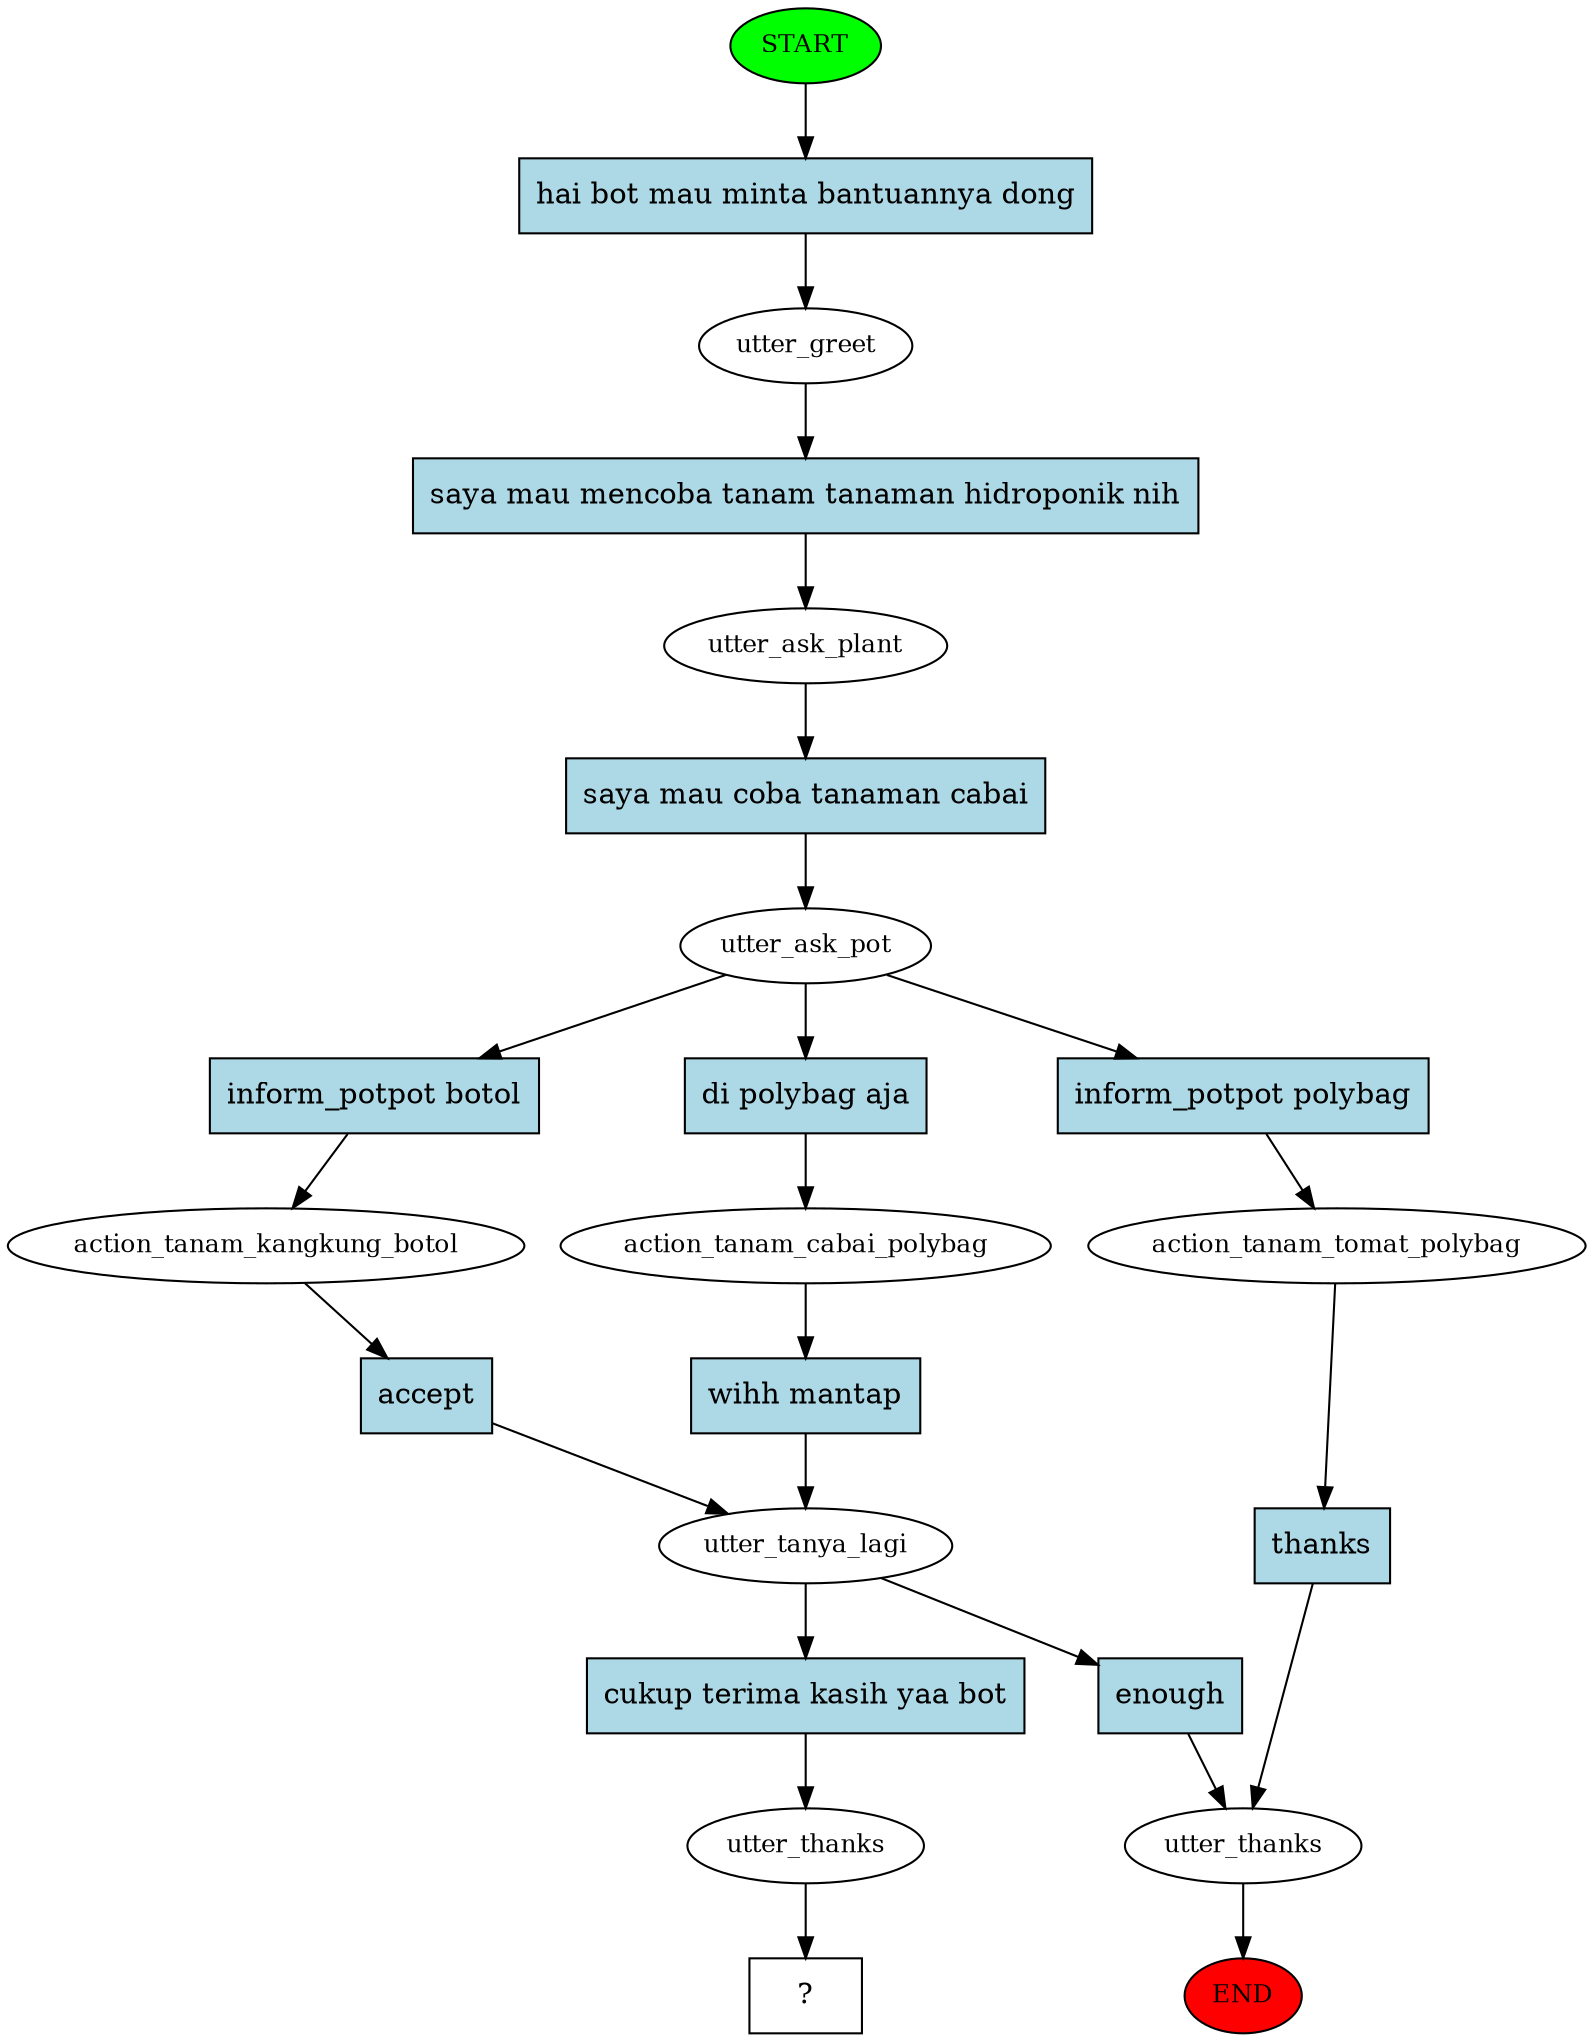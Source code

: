digraph  {
0 [class="start active", fillcolor=green, fontsize=12, label=START, style=filled];
"-1" [class=end, fillcolor=red, fontsize=12, label=END, style=filled];
1 [class=active, fontsize=12, label=utter_greet];
2 [class=active, fontsize=12, label=utter_ask_plant];
3 [class=active, fontsize=12, label=utter_ask_pot];
4 [class="", fontsize=12, label=action_tanam_kangkung_botol];
5 [class=active, fontsize=12, label=utter_tanya_lagi];
6 [class="", fontsize=12, label=utter_thanks];
10 [class="", fontsize=12, label=action_tanam_tomat_polybag];
15 [class=active, fontsize=12, label=action_tanam_cabai_polybag];
17 [class=active, fontsize=12, label=utter_thanks];
18 [class="intent dashed active", label="  ?  ", shape=rect];
19 [class="intent active", fillcolor=lightblue, label="hai bot mau minta bantuannya dong", shape=rect, style=filled];
20 [class="intent active", fillcolor=lightblue, label="saya mau mencoba tanam tanaman hidroponik nih", shape=rect, style=filled];
21 [class="intent active", fillcolor=lightblue, label="saya mau coba tanaman cabai", shape=rect, style=filled];
22 [class=intent, fillcolor=lightblue, label="inform_potpot botol", shape=rect, style=filled];
23 [class=intent, fillcolor=lightblue, label="inform_potpot polybag", shape=rect, style=filled];
24 [class="intent active", fillcolor=lightblue, label="di polybag aja", shape=rect, style=filled];
25 [class=intent, fillcolor=lightblue, label=accept, shape=rect, style=filled];
26 [class=intent, fillcolor=lightblue, label=enough, shape=rect, style=filled];
27 [class="intent active", fillcolor=lightblue, label="cukup terima kasih yaa bot", shape=rect, style=filled];
28 [class=intent, fillcolor=lightblue, label=thanks, shape=rect, style=filled];
29 [class="intent active", fillcolor=lightblue, label="wihh mantap", shape=rect, style=filled];
0 -> 19  [class=active, key=0];
1 -> 20  [class=active, key=0];
2 -> 21  [class=active, key=0];
3 -> 22  [class="", key=0];
3 -> 23  [class="", key=0];
3 -> 24  [class=active, key=0];
4 -> 25  [class="", key=0];
5 -> 26  [class="", key=0];
5 -> 27  [class=active, key=0];
6 -> "-1"  [class="", key=NONE, label=""];
10 -> 28  [class="", key=0];
15 -> 29  [class=active, key=0];
17 -> 18  [class=active, key=NONE, label=""];
19 -> 1  [class=active, key=0];
20 -> 2  [class=active, key=0];
21 -> 3  [class=active, key=0];
22 -> 4  [class="", key=0];
23 -> 10  [class="", key=0];
24 -> 15  [class=active, key=0];
25 -> 5  [class="", key=0];
26 -> 6  [class="", key=0];
27 -> 17  [class=active, key=0];
28 -> 6  [class="", key=0];
29 -> 5  [class=active, key=0];
}
